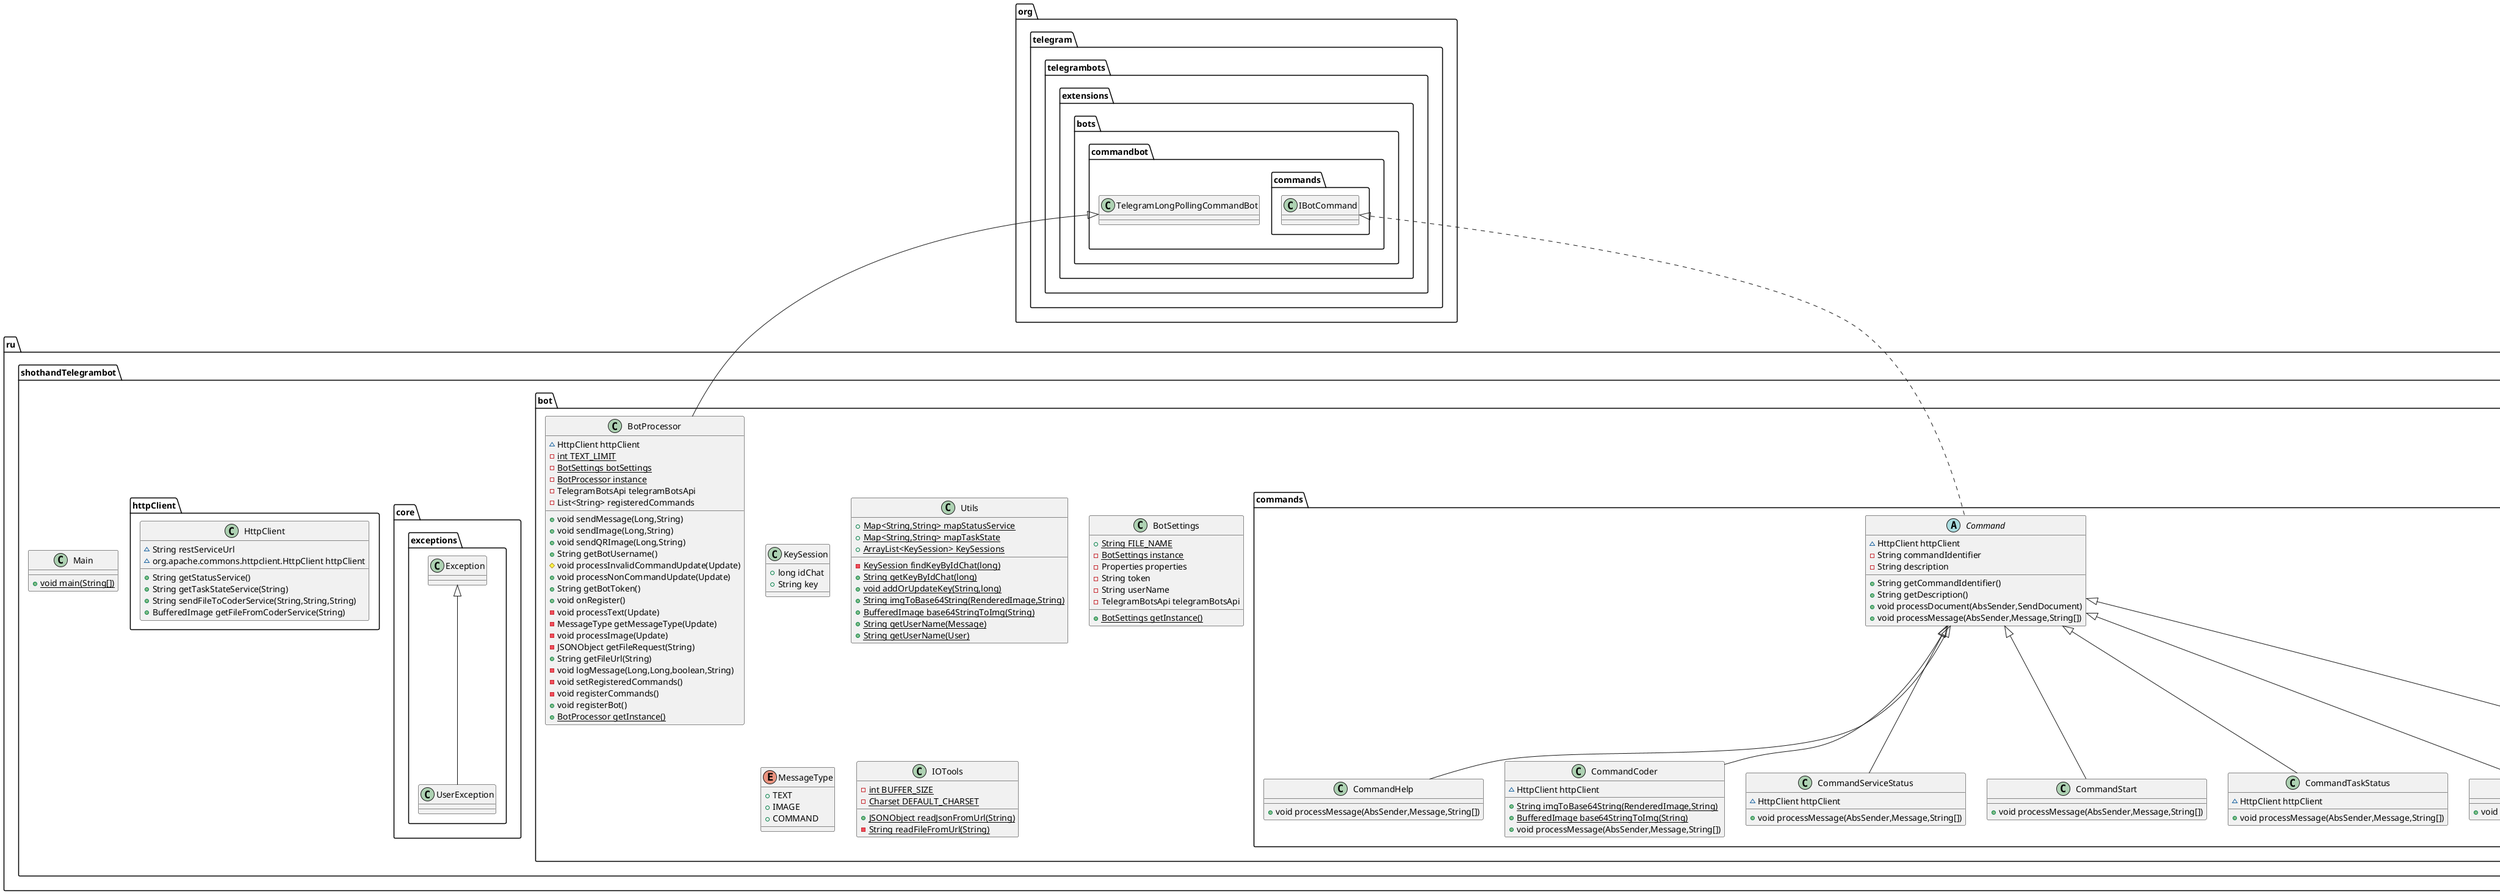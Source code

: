 @startuml
class ru.shothandTelegrambot.bot.KeySession {
+ long idChat
+ String key
}
class ru.shothandTelegrambot.bot.Utils {
+ {static} Map<String,String> mapStatusService
+ {static} Map<String,String> mapTaskState
+ {static} ArrayList<KeySession> KeySessions
- {static} KeySession findKeyByIdChat(long)
+ {static} String getKeyByIdChat(long)
+ {static} void addOrUpdateKey(String,long)
+ {static} String imgToBase64String(RenderedImage,String)
+ {static} BufferedImage base64StringToImg(String)
+ {static} String getUserName(Message)
+ {static} String getUserName(User)
}
class ru.shothandTelegrambot.bot.commands.CommandHelp {
+ void processMessage(AbsSender,Message,String[])
}
abstract class ru.shothandTelegrambot.bot.commands.Command {
~ HttpClient httpClient
- String commandIdentifier
- String description
+ String getCommandIdentifier()
+ String getDescription()
+ void processDocument(AbsSender,SendDocument)
+ void processMessage(AbsSender,Message,String[])
}
class ru.shothandTelegrambot.bot.commands.CommandCoder {
~ HttpClient httpClient
+ {static} String imgToBase64String(RenderedImage,String)
+ {static} BufferedImage base64StringToImg(String)
+ void processMessage(AbsSender,Message,String[])
}
class ru.shothandTelegrambot.bot.BotSettings {
+ {static} String FILE_NAME
- {static} BotSettings instance
- Properties properties
- String token
- String userName
- TelegramBotsApi telegramBotsApi
+ {static} BotSettings getInstance()
}
enum ru.shothandTelegrambot.bot.MessageType {
+  TEXT
+  IMAGE
+  COMMAND
}
class ru.shothandTelegrambot.bot.commands.CommandServiceStatus {
~ HttpClient httpClient
+ void processMessage(AbsSender,Message,String[])
}
class ru.shothandTelegrambot.bot.commands.CommandStart {
+ void processMessage(AbsSender,Message,String[])
}
class ru.shothandTelegrambot.bot.commands.CommandTaskStatus {
~ HttpClient httpClient
+ void processMessage(AbsSender,Message,String[])
}
class ru.shothandTelegrambot.bot.commands.CommandStartSession {
+ void processMessage(AbsSender,Message,String[])
}
class ru.shothandTelegrambot.bot.commands.CommandSendResult {
~ HttpClient httpClient
+ void processMessage(AbsSender,Message,String[])
}
class ru.shothandTelegrambot.core.exceptions.UserException {
}
class ru.shothandTelegrambot.httpClient.HttpClient {
~ String restServiceUrl
~ org.apache.commons.httpclient.HttpClient httpClient
+ String getStatusService()
+ String getTaskStateService(String)
+ String sendFileToCoderService(String,String,String)
+ BufferedImage getFileFromCoderService(String)
}
class ru.shothandTelegrambot.bot.IOTools {
- {static} int BUFFER_SIZE
- {static} Charset DEFAULT_CHARSET
+ {static} JSONObject readJsonFromUrl(String)
- {static} String readFileFromUrl(String)
}
class ru.shothandTelegrambot.bot.BotProcessor {
~ HttpClient httpClient
- {static} int TEXT_LIMIT
- {static} BotSettings botSettings
- {static} BotProcessor instance
- TelegramBotsApi telegramBotsApi
- List<String> registeredCommands
+ void sendMessage(Long,String)
+ void sendImage(Long,String)
+ void sendQRImage(Long,String)
+ String getBotUsername()
# void processInvalidCommandUpdate(Update)
+ void processNonCommandUpdate(Update)
+ String getBotToken()
+ void onRegister()
- void processText(Update)
- MessageType getMessageType(Update)
- void processImage(Update)
- JSONObject getFileRequest(String)
+ String getFileUrl(String)
- void logMessage(Long,Long,boolean,String)
- void setRegisteredCommands()
- void registerCommands()
+ void registerBot()
+ {static} BotProcessor getInstance()
}
class ru.shothandTelegrambot.Main {
+ {static} void main(String[])
}


ru.shothandTelegrambot.bot.commands.Command <|-- ru.shothandTelegrambot.bot.commands.CommandHelp
org.telegram.telegrambots.extensions.bots.commandbot.commands.IBotCommand <|.. ru.shothandTelegrambot.bot.commands.Command
ru.shothandTelegrambot.bot.commands.Command <|-- ru.shothandTelegrambot.bot.commands.CommandCoder
ru.shothandTelegrambot.bot.commands.Command <|-- ru.shothandTelegrambot.bot.commands.CommandServiceStatus
ru.shothandTelegrambot.bot.commands.Command <|-- ru.shothandTelegrambot.bot.commands.CommandStart
ru.shothandTelegrambot.bot.commands.Command <|-- ru.shothandTelegrambot.bot.commands.CommandTaskStatus
ru.shothandTelegrambot.bot.commands.Command <|-- ru.shothandTelegrambot.bot.commands.CommandStartSession
ru.shothandTelegrambot.bot.commands.Command <|-- ru.shothandTelegrambot.bot.commands.CommandSendResult
ru.shothandTelegrambot.core.exceptions.Exception <|-- ru.shothandTelegrambot.core.exceptions.UserException
org.telegram.telegrambots.extensions.bots.commandbot.TelegramLongPollingCommandBot <|-- ru.shothandTelegrambot.bot.BotProcessor
@enduml